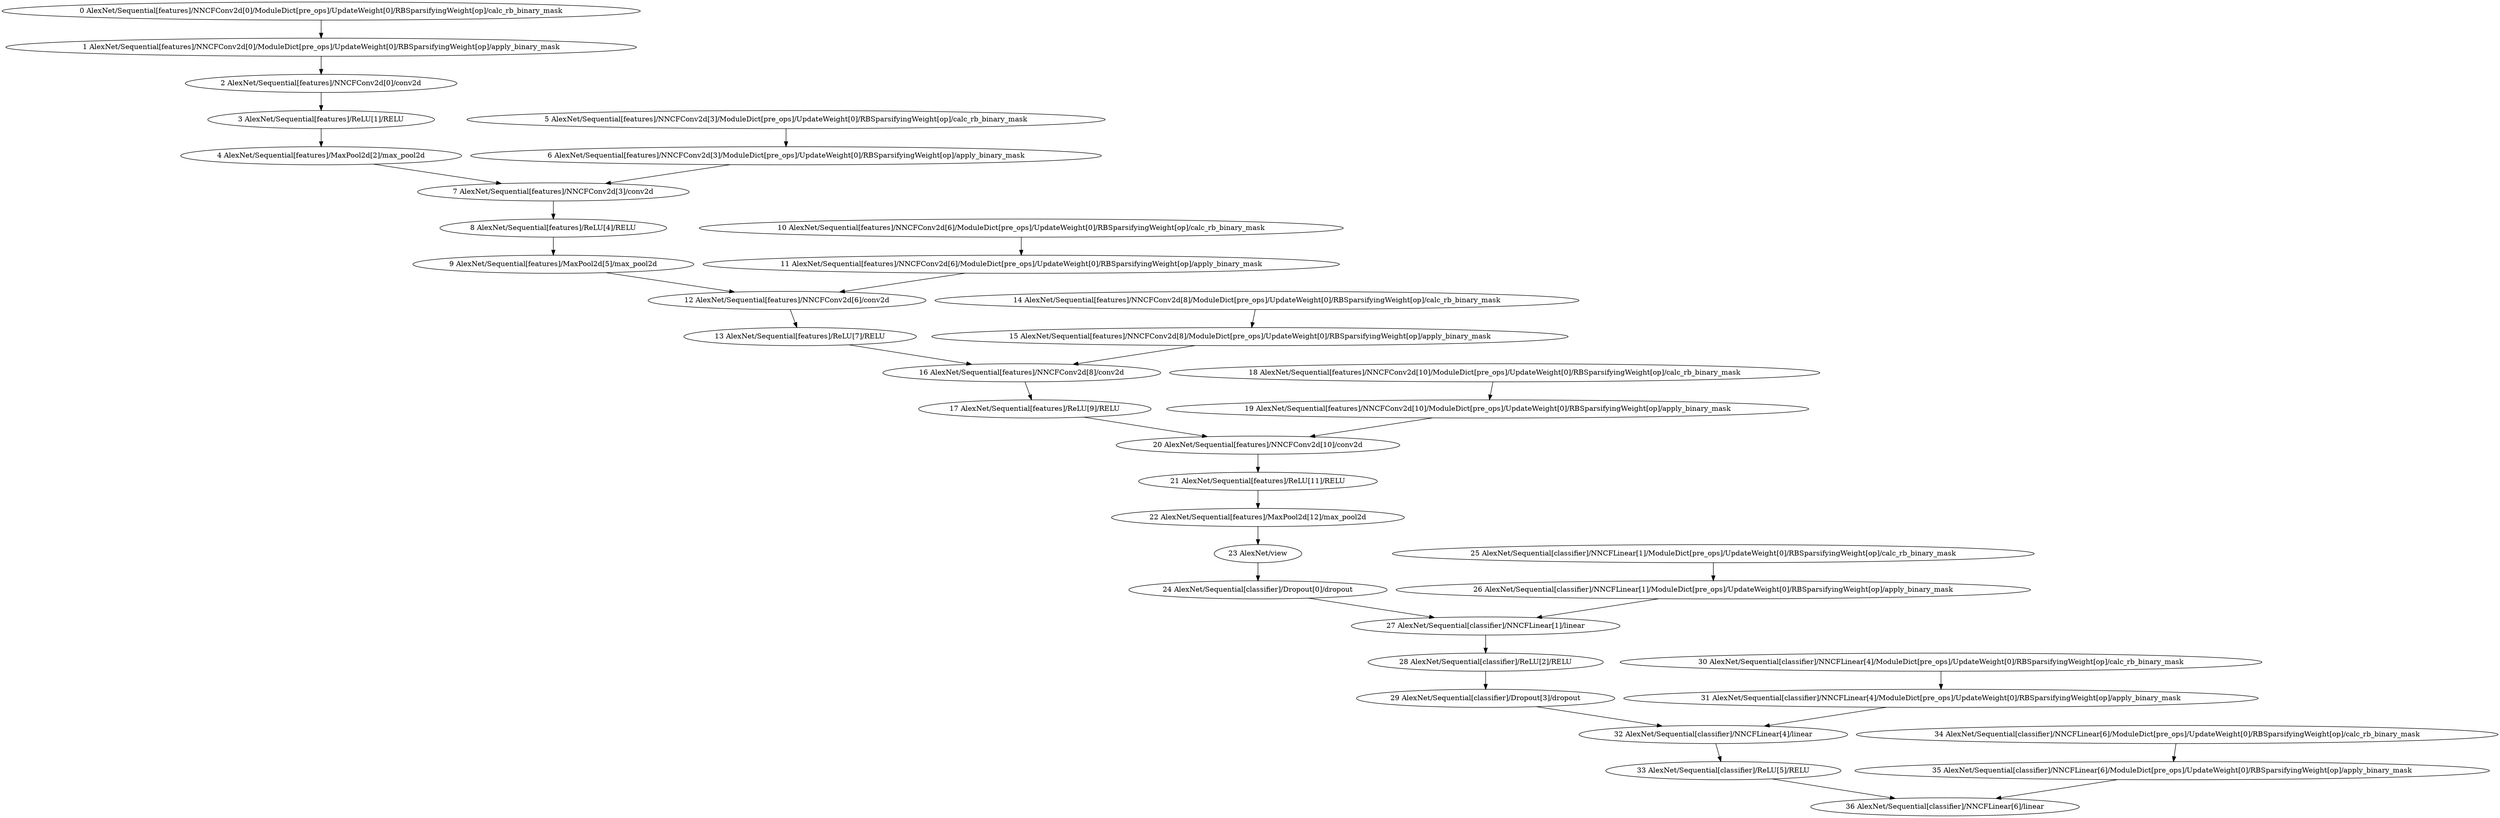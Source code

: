 strict digraph  {
"0 AlexNet/Sequential[features]/NNCFConv2d[0]/ModuleDict[pre_ops]/UpdateWeight[0]/RBSparsifyingWeight[op]/calc_rb_binary_mask" [id=0, scope="AlexNet/Sequential[features]/NNCFConv2d[0]/ModuleDict[pre_ops]/UpdateWeight[0]/RBSparsifyingWeight[op]", type=calc_rb_binary_mask];
"1 AlexNet/Sequential[features]/NNCFConv2d[0]/ModuleDict[pre_ops]/UpdateWeight[0]/RBSparsifyingWeight[op]/apply_binary_mask" [id=1, scope="AlexNet/Sequential[features]/NNCFConv2d[0]/ModuleDict[pre_ops]/UpdateWeight[0]/RBSparsifyingWeight[op]", type=apply_binary_mask];
"2 AlexNet/Sequential[features]/NNCFConv2d[0]/conv2d" [id=2, scope="AlexNet/Sequential[features]/NNCFConv2d[0]", type=conv2d];
"3 AlexNet/Sequential[features]/ReLU[1]/RELU" [id=3, scope="AlexNet/Sequential[features]/ReLU[1]", type=RELU];
"4 AlexNet/Sequential[features]/MaxPool2d[2]/max_pool2d" [id=4, scope="AlexNet/Sequential[features]/MaxPool2d[2]", type=max_pool2d];
"5 AlexNet/Sequential[features]/NNCFConv2d[3]/ModuleDict[pre_ops]/UpdateWeight[0]/RBSparsifyingWeight[op]/calc_rb_binary_mask" [id=5, scope="AlexNet/Sequential[features]/NNCFConv2d[3]/ModuleDict[pre_ops]/UpdateWeight[0]/RBSparsifyingWeight[op]", type=calc_rb_binary_mask];
"6 AlexNet/Sequential[features]/NNCFConv2d[3]/ModuleDict[pre_ops]/UpdateWeight[0]/RBSparsifyingWeight[op]/apply_binary_mask" [id=6, scope="AlexNet/Sequential[features]/NNCFConv2d[3]/ModuleDict[pre_ops]/UpdateWeight[0]/RBSparsifyingWeight[op]", type=apply_binary_mask];
"7 AlexNet/Sequential[features]/NNCFConv2d[3]/conv2d" [id=7, scope="AlexNet/Sequential[features]/NNCFConv2d[3]", type=conv2d];
"8 AlexNet/Sequential[features]/ReLU[4]/RELU" [id=8, scope="AlexNet/Sequential[features]/ReLU[4]", type=RELU];
"9 AlexNet/Sequential[features]/MaxPool2d[5]/max_pool2d" [id=9, scope="AlexNet/Sequential[features]/MaxPool2d[5]", type=max_pool2d];
"10 AlexNet/Sequential[features]/NNCFConv2d[6]/ModuleDict[pre_ops]/UpdateWeight[0]/RBSparsifyingWeight[op]/calc_rb_binary_mask" [id=10, scope="AlexNet/Sequential[features]/NNCFConv2d[6]/ModuleDict[pre_ops]/UpdateWeight[0]/RBSparsifyingWeight[op]", type=calc_rb_binary_mask];
"11 AlexNet/Sequential[features]/NNCFConv2d[6]/ModuleDict[pre_ops]/UpdateWeight[0]/RBSparsifyingWeight[op]/apply_binary_mask" [id=11, scope="AlexNet/Sequential[features]/NNCFConv2d[6]/ModuleDict[pre_ops]/UpdateWeight[0]/RBSparsifyingWeight[op]", type=apply_binary_mask];
"12 AlexNet/Sequential[features]/NNCFConv2d[6]/conv2d" [id=12, scope="AlexNet/Sequential[features]/NNCFConv2d[6]", type=conv2d];
"13 AlexNet/Sequential[features]/ReLU[7]/RELU" [id=13, scope="AlexNet/Sequential[features]/ReLU[7]", type=RELU];
"14 AlexNet/Sequential[features]/NNCFConv2d[8]/ModuleDict[pre_ops]/UpdateWeight[0]/RBSparsifyingWeight[op]/calc_rb_binary_mask" [id=14, scope="AlexNet/Sequential[features]/NNCFConv2d[8]/ModuleDict[pre_ops]/UpdateWeight[0]/RBSparsifyingWeight[op]", type=calc_rb_binary_mask];
"15 AlexNet/Sequential[features]/NNCFConv2d[8]/ModuleDict[pre_ops]/UpdateWeight[0]/RBSparsifyingWeight[op]/apply_binary_mask" [id=15, scope="AlexNet/Sequential[features]/NNCFConv2d[8]/ModuleDict[pre_ops]/UpdateWeight[0]/RBSparsifyingWeight[op]", type=apply_binary_mask];
"16 AlexNet/Sequential[features]/NNCFConv2d[8]/conv2d" [id=16, scope="AlexNet/Sequential[features]/NNCFConv2d[8]", type=conv2d];
"17 AlexNet/Sequential[features]/ReLU[9]/RELU" [id=17, scope="AlexNet/Sequential[features]/ReLU[9]", type=RELU];
"18 AlexNet/Sequential[features]/NNCFConv2d[10]/ModuleDict[pre_ops]/UpdateWeight[0]/RBSparsifyingWeight[op]/calc_rb_binary_mask" [id=18, scope="AlexNet/Sequential[features]/NNCFConv2d[10]/ModuleDict[pre_ops]/UpdateWeight[0]/RBSparsifyingWeight[op]", type=calc_rb_binary_mask];
"19 AlexNet/Sequential[features]/NNCFConv2d[10]/ModuleDict[pre_ops]/UpdateWeight[0]/RBSparsifyingWeight[op]/apply_binary_mask" [id=19, scope="AlexNet/Sequential[features]/NNCFConv2d[10]/ModuleDict[pre_ops]/UpdateWeight[0]/RBSparsifyingWeight[op]", type=apply_binary_mask];
"20 AlexNet/Sequential[features]/NNCFConv2d[10]/conv2d" [id=20, scope="AlexNet/Sequential[features]/NNCFConv2d[10]", type=conv2d];
"21 AlexNet/Sequential[features]/ReLU[11]/RELU" [id=21, scope="AlexNet/Sequential[features]/ReLU[11]", type=RELU];
"22 AlexNet/Sequential[features]/MaxPool2d[12]/max_pool2d" [id=22, scope="AlexNet/Sequential[features]/MaxPool2d[12]", type=max_pool2d];
"23 AlexNet/view" [id=23, scope=AlexNet, type=view];
"24 AlexNet/Sequential[classifier]/Dropout[0]/dropout" [id=24, scope="AlexNet/Sequential[classifier]/Dropout[0]", type=dropout];
"25 AlexNet/Sequential[classifier]/NNCFLinear[1]/ModuleDict[pre_ops]/UpdateWeight[0]/RBSparsifyingWeight[op]/calc_rb_binary_mask" [id=25, scope="AlexNet/Sequential[classifier]/NNCFLinear[1]/ModuleDict[pre_ops]/UpdateWeight[0]/RBSparsifyingWeight[op]", type=calc_rb_binary_mask];
"26 AlexNet/Sequential[classifier]/NNCFLinear[1]/ModuleDict[pre_ops]/UpdateWeight[0]/RBSparsifyingWeight[op]/apply_binary_mask" [id=26, scope="AlexNet/Sequential[classifier]/NNCFLinear[1]/ModuleDict[pre_ops]/UpdateWeight[0]/RBSparsifyingWeight[op]", type=apply_binary_mask];
"27 AlexNet/Sequential[classifier]/NNCFLinear[1]/linear" [id=27, scope="AlexNet/Sequential[classifier]/NNCFLinear[1]", type=linear];
"28 AlexNet/Sequential[classifier]/ReLU[2]/RELU" [id=28, scope="AlexNet/Sequential[classifier]/ReLU[2]", type=RELU];
"29 AlexNet/Sequential[classifier]/Dropout[3]/dropout" [id=29, scope="AlexNet/Sequential[classifier]/Dropout[3]", type=dropout];
"30 AlexNet/Sequential[classifier]/NNCFLinear[4]/ModuleDict[pre_ops]/UpdateWeight[0]/RBSparsifyingWeight[op]/calc_rb_binary_mask" [id=30, scope="AlexNet/Sequential[classifier]/NNCFLinear[4]/ModuleDict[pre_ops]/UpdateWeight[0]/RBSparsifyingWeight[op]", type=calc_rb_binary_mask];
"31 AlexNet/Sequential[classifier]/NNCFLinear[4]/ModuleDict[pre_ops]/UpdateWeight[0]/RBSparsifyingWeight[op]/apply_binary_mask" [id=31, scope="AlexNet/Sequential[classifier]/NNCFLinear[4]/ModuleDict[pre_ops]/UpdateWeight[0]/RBSparsifyingWeight[op]", type=apply_binary_mask];
"32 AlexNet/Sequential[classifier]/NNCFLinear[4]/linear" [id=32, scope="AlexNet/Sequential[classifier]/NNCFLinear[4]", type=linear];
"33 AlexNet/Sequential[classifier]/ReLU[5]/RELU" [id=33, scope="AlexNet/Sequential[classifier]/ReLU[5]", type=RELU];
"34 AlexNet/Sequential[classifier]/NNCFLinear[6]/ModuleDict[pre_ops]/UpdateWeight[0]/RBSparsifyingWeight[op]/calc_rb_binary_mask" [id=34, scope="AlexNet/Sequential[classifier]/NNCFLinear[6]/ModuleDict[pre_ops]/UpdateWeight[0]/RBSparsifyingWeight[op]", type=calc_rb_binary_mask];
"35 AlexNet/Sequential[classifier]/NNCFLinear[6]/ModuleDict[pre_ops]/UpdateWeight[0]/RBSparsifyingWeight[op]/apply_binary_mask" [id=35, scope="AlexNet/Sequential[classifier]/NNCFLinear[6]/ModuleDict[pre_ops]/UpdateWeight[0]/RBSparsifyingWeight[op]", type=apply_binary_mask];
"36 AlexNet/Sequential[classifier]/NNCFLinear[6]/linear" [id=36, scope="AlexNet/Sequential[classifier]/NNCFLinear[6]", type=linear];
"0 AlexNet/Sequential[features]/NNCFConv2d[0]/ModuleDict[pre_ops]/UpdateWeight[0]/RBSparsifyingWeight[op]/calc_rb_binary_mask" -> "1 AlexNet/Sequential[features]/NNCFConv2d[0]/ModuleDict[pre_ops]/UpdateWeight[0]/RBSparsifyingWeight[op]/apply_binary_mask";
"1 AlexNet/Sequential[features]/NNCFConv2d[0]/ModuleDict[pre_ops]/UpdateWeight[0]/RBSparsifyingWeight[op]/apply_binary_mask" -> "2 AlexNet/Sequential[features]/NNCFConv2d[0]/conv2d";
"2 AlexNet/Sequential[features]/NNCFConv2d[0]/conv2d" -> "3 AlexNet/Sequential[features]/ReLU[1]/RELU";
"3 AlexNet/Sequential[features]/ReLU[1]/RELU" -> "4 AlexNet/Sequential[features]/MaxPool2d[2]/max_pool2d";
"4 AlexNet/Sequential[features]/MaxPool2d[2]/max_pool2d" -> "7 AlexNet/Sequential[features]/NNCFConv2d[3]/conv2d";
"5 AlexNet/Sequential[features]/NNCFConv2d[3]/ModuleDict[pre_ops]/UpdateWeight[0]/RBSparsifyingWeight[op]/calc_rb_binary_mask" -> "6 AlexNet/Sequential[features]/NNCFConv2d[3]/ModuleDict[pre_ops]/UpdateWeight[0]/RBSparsifyingWeight[op]/apply_binary_mask";
"6 AlexNet/Sequential[features]/NNCFConv2d[3]/ModuleDict[pre_ops]/UpdateWeight[0]/RBSparsifyingWeight[op]/apply_binary_mask" -> "7 AlexNet/Sequential[features]/NNCFConv2d[3]/conv2d";
"7 AlexNet/Sequential[features]/NNCFConv2d[3]/conv2d" -> "8 AlexNet/Sequential[features]/ReLU[4]/RELU";
"8 AlexNet/Sequential[features]/ReLU[4]/RELU" -> "9 AlexNet/Sequential[features]/MaxPool2d[5]/max_pool2d";
"9 AlexNet/Sequential[features]/MaxPool2d[5]/max_pool2d" -> "12 AlexNet/Sequential[features]/NNCFConv2d[6]/conv2d";
"10 AlexNet/Sequential[features]/NNCFConv2d[6]/ModuleDict[pre_ops]/UpdateWeight[0]/RBSparsifyingWeight[op]/calc_rb_binary_mask" -> "11 AlexNet/Sequential[features]/NNCFConv2d[6]/ModuleDict[pre_ops]/UpdateWeight[0]/RBSparsifyingWeight[op]/apply_binary_mask";
"11 AlexNet/Sequential[features]/NNCFConv2d[6]/ModuleDict[pre_ops]/UpdateWeight[0]/RBSparsifyingWeight[op]/apply_binary_mask" -> "12 AlexNet/Sequential[features]/NNCFConv2d[6]/conv2d";
"12 AlexNet/Sequential[features]/NNCFConv2d[6]/conv2d" -> "13 AlexNet/Sequential[features]/ReLU[7]/RELU";
"13 AlexNet/Sequential[features]/ReLU[7]/RELU" -> "16 AlexNet/Sequential[features]/NNCFConv2d[8]/conv2d";
"14 AlexNet/Sequential[features]/NNCFConv2d[8]/ModuleDict[pre_ops]/UpdateWeight[0]/RBSparsifyingWeight[op]/calc_rb_binary_mask" -> "15 AlexNet/Sequential[features]/NNCFConv2d[8]/ModuleDict[pre_ops]/UpdateWeight[0]/RBSparsifyingWeight[op]/apply_binary_mask";
"15 AlexNet/Sequential[features]/NNCFConv2d[8]/ModuleDict[pre_ops]/UpdateWeight[0]/RBSparsifyingWeight[op]/apply_binary_mask" -> "16 AlexNet/Sequential[features]/NNCFConv2d[8]/conv2d";
"16 AlexNet/Sequential[features]/NNCFConv2d[8]/conv2d" -> "17 AlexNet/Sequential[features]/ReLU[9]/RELU";
"17 AlexNet/Sequential[features]/ReLU[9]/RELU" -> "20 AlexNet/Sequential[features]/NNCFConv2d[10]/conv2d";
"18 AlexNet/Sequential[features]/NNCFConv2d[10]/ModuleDict[pre_ops]/UpdateWeight[0]/RBSparsifyingWeight[op]/calc_rb_binary_mask" -> "19 AlexNet/Sequential[features]/NNCFConv2d[10]/ModuleDict[pre_ops]/UpdateWeight[0]/RBSparsifyingWeight[op]/apply_binary_mask";
"19 AlexNet/Sequential[features]/NNCFConv2d[10]/ModuleDict[pre_ops]/UpdateWeight[0]/RBSparsifyingWeight[op]/apply_binary_mask" -> "20 AlexNet/Sequential[features]/NNCFConv2d[10]/conv2d";
"20 AlexNet/Sequential[features]/NNCFConv2d[10]/conv2d" -> "21 AlexNet/Sequential[features]/ReLU[11]/RELU";
"21 AlexNet/Sequential[features]/ReLU[11]/RELU" -> "22 AlexNet/Sequential[features]/MaxPool2d[12]/max_pool2d";
"22 AlexNet/Sequential[features]/MaxPool2d[12]/max_pool2d" -> "23 AlexNet/view";
"23 AlexNet/view" -> "24 AlexNet/Sequential[classifier]/Dropout[0]/dropout";
"24 AlexNet/Sequential[classifier]/Dropout[0]/dropout" -> "27 AlexNet/Sequential[classifier]/NNCFLinear[1]/linear";
"25 AlexNet/Sequential[classifier]/NNCFLinear[1]/ModuleDict[pre_ops]/UpdateWeight[0]/RBSparsifyingWeight[op]/calc_rb_binary_mask" -> "26 AlexNet/Sequential[classifier]/NNCFLinear[1]/ModuleDict[pre_ops]/UpdateWeight[0]/RBSparsifyingWeight[op]/apply_binary_mask";
"26 AlexNet/Sequential[classifier]/NNCFLinear[1]/ModuleDict[pre_ops]/UpdateWeight[0]/RBSparsifyingWeight[op]/apply_binary_mask" -> "27 AlexNet/Sequential[classifier]/NNCFLinear[1]/linear";
"27 AlexNet/Sequential[classifier]/NNCFLinear[1]/linear" -> "28 AlexNet/Sequential[classifier]/ReLU[2]/RELU";
"28 AlexNet/Sequential[classifier]/ReLU[2]/RELU" -> "29 AlexNet/Sequential[classifier]/Dropout[3]/dropout";
"29 AlexNet/Sequential[classifier]/Dropout[3]/dropout" -> "32 AlexNet/Sequential[classifier]/NNCFLinear[4]/linear";
"30 AlexNet/Sequential[classifier]/NNCFLinear[4]/ModuleDict[pre_ops]/UpdateWeight[0]/RBSparsifyingWeight[op]/calc_rb_binary_mask" -> "31 AlexNet/Sequential[classifier]/NNCFLinear[4]/ModuleDict[pre_ops]/UpdateWeight[0]/RBSparsifyingWeight[op]/apply_binary_mask";
"31 AlexNet/Sequential[classifier]/NNCFLinear[4]/ModuleDict[pre_ops]/UpdateWeight[0]/RBSparsifyingWeight[op]/apply_binary_mask" -> "32 AlexNet/Sequential[classifier]/NNCFLinear[4]/linear";
"32 AlexNet/Sequential[classifier]/NNCFLinear[4]/linear" -> "33 AlexNet/Sequential[classifier]/ReLU[5]/RELU";
"33 AlexNet/Sequential[classifier]/ReLU[5]/RELU" -> "36 AlexNet/Sequential[classifier]/NNCFLinear[6]/linear";
"34 AlexNet/Sequential[classifier]/NNCFLinear[6]/ModuleDict[pre_ops]/UpdateWeight[0]/RBSparsifyingWeight[op]/calc_rb_binary_mask" -> "35 AlexNet/Sequential[classifier]/NNCFLinear[6]/ModuleDict[pre_ops]/UpdateWeight[0]/RBSparsifyingWeight[op]/apply_binary_mask";
"35 AlexNet/Sequential[classifier]/NNCFLinear[6]/ModuleDict[pre_ops]/UpdateWeight[0]/RBSparsifyingWeight[op]/apply_binary_mask" -> "36 AlexNet/Sequential[classifier]/NNCFLinear[6]/linear";
}
